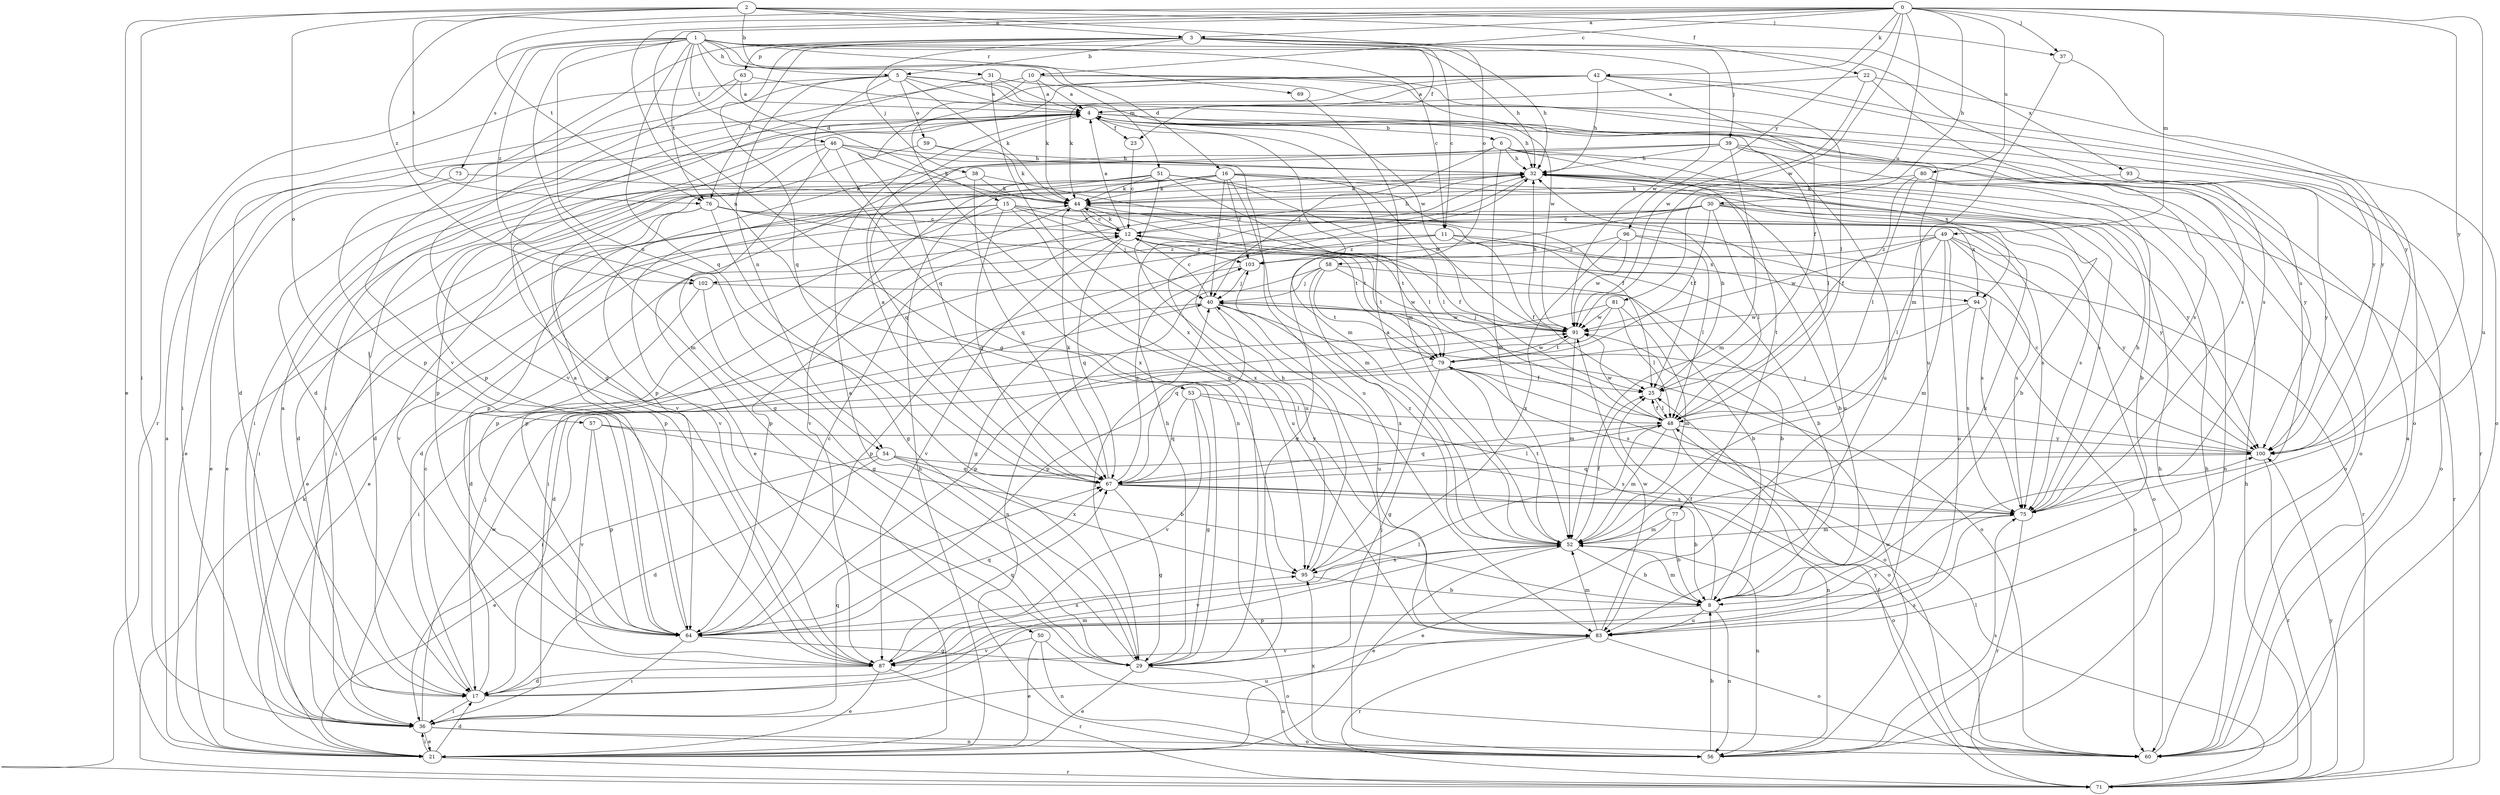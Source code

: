 strict digraph  {
0;
1;
2;
3;
4;
5;
6;
8;
10;
11;
12;
15;
16;
17;
21;
22;
23;
25;
29;
30;
31;
32;
36;
37;
38;
39;
40;
42;
44;
46;
48;
49;
50;
51;
52;
53;
54;
56;
57;
58;
59;
60;
63;
64;
67;
69;
71;
73;
75;
76;
77;
79;
80;
81;
83;
87;
91;
93;
94;
95;
96;
100;
102;
103;
0 -> 3  [label=a];
0 -> 10  [label=c];
0 -> 29  [label=g];
0 -> 30  [label=h];
0 -> 37  [label=j];
0 -> 42  [label=k];
0 -> 49  [label=m];
0 -> 53  [label=n];
0 -> 76  [label=t];
0 -> 80  [label=u];
0 -> 81  [label=u];
0 -> 83  [label=u];
0 -> 91  [label=w];
0 -> 96  [label=y];
0 -> 100  [label=y];
0 -> 102  [label=z];
1 -> 11  [label=c];
1 -> 15  [label=d];
1 -> 16  [label=d];
1 -> 31  [label=h];
1 -> 32  [label=h];
1 -> 46  [label=l];
1 -> 50  [label=m];
1 -> 51  [label=m];
1 -> 54  [label=n];
1 -> 67  [label=q];
1 -> 69  [label=r];
1 -> 71  [label=r];
1 -> 73  [label=s];
1 -> 75  [label=s];
1 -> 76  [label=t];
1 -> 102  [label=z];
2 -> 3  [label=a];
2 -> 5  [label=b];
2 -> 21  [label=e];
2 -> 22  [label=f];
2 -> 36  [label=i];
2 -> 37  [label=j];
2 -> 57  [label=o];
2 -> 58  [label=o];
2 -> 76  [label=t];
3 -> 5  [label=b];
3 -> 11  [label=c];
3 -> 23  [label=f];
3 -> 32  [label=h];
3 -> 38  [label=j];
3 -> 39  [label=j];
3 -> 63  [label=p];
3 -> 67  [label=q];
3 -> 76  [label=t];
3 -> 87  [label=v];
3 -> 91  [label=w];
3 -> 93  [label=x];
4 -> 6  [label=b];
4 -> 23  [label=f];
4 -> 32  [label=h];
4 -> 36  [label=i];
4 -> 52  [label=m];
4 -> 64  [label=p];
4 -> 71  [label=r];
4 -> 75  [label=s];
4 -> 83  [label=u];
5 -> 4  [label=a];
5 -> 17  [label=d];
5 -> 36  [label=i];
5 -> 44  [label=k];
5 -> 54  [label=n];
5 -> 56  [label=n];
5 -> 59  [label=o];
5 -> 60  [label=o];
5 -> 91  [label=w];
6 -> 32  [label=h];
6 -> 40  [label=j];
6 -> 52  [label=m];
6 -> 67  [label=q];
6 -> 77  [label=t];
6 -> 94  [label=x];
6 -> 100  [label=y];
8 -> 25  [label=f];
8 -> 44  [label=k];
8 -> 52  [label=m];
8 -> 56  [label=n];
8 -> 64  [label=p];
8 -> 83  [label=u];
10 -> 4  [label=a];
10 -> 17  [label=d];
10 -> 29  [label=g];
10 -> 44  [label=k];
10 -> 48  [label=l];
10 -> 91  [label=w];
11 -> 25  [label=f];
11 -> 29  [label=g];
11 -> 75  [label=s];
11 -> 94  [label=x];
11 -> 102  [label=z];
11 -> 103  [label=z];
12 -> 4  [label=a];
12 -> 8  [label=b];
12 -> 32  [label=h];
12 -> 44  [label=k];
12 -> 67  [label=q];
12 -> 79  [label=t];
12 -> 87  [label=v];
12 -> 103  [label=z];
15 -> 8  [label=b];
15 -> 12  [label=c];
15 -> 21  [label=e];
15 -> 64  [label=p];
15 -> 67  [label=q];
15 -> 79  [label=t];
15 -> 83  [label=u];
15 -> 87  [label=v];
15 -> 94  [label=x];
16 -> 8  [label=b];
16 -> 21  [label=e];
16 -> 36  [label=i];
16 -> 40  [label=j];
16 -> 44  [label=k];
16 -> 48  [label=l];
16 -> 52  [label=m];
16 -> 64  [label=p];
16 -> 100  [label=y];
16 -> 103  [label=z];
17 -> 4  [label=a];
17 -> 12  [label=c];
17 -> 36  [label=i];
17 -> 40  [label=j];
17 -> 52  [label=m];
17 -> 75  [label=s];
17 -> 100  [label=y];
21 -> 4  [label=a];
21 -> 17  [label=d];
21 -> 32  [label=h];
21 -> 36  [label=i];
21 -> 71  [label=r];
22 -> 4  [label=a];
22 -> 75  [label=s];
22 -> 91  [label=w];
22 -> 100  [label=y];
23 -> 12  [label=c];
25 -> 32  [label=h];
25 -> 48  [label=l];
29 -> 4  [label=a];
29 -> 21  [label=e];
29 -> 32  [label=h];
29 -> 40  [label=j];
29 -> 56  [label=n];
30 -> 12  [label=c];
30 -> 17  [label=d];
30 -> 29  [label=g];
30 -> 48  [label=l];
30 -> 64  [label=p];
30 -> 71  [label=r];
30 -> 75  [label=s];
30 -> 79  [label=t];
30 -> 100  [label=y];
31 -> 4  [label=a];
31 -> 29  [label=g];
31 -> 75  [label=s];
31 -> 95  [label=x];
32 -> 44  [label=k];
32 -> 75  [label=s];
32 -> 83  [label=u];
32 -> 87  [label=v];
32 -> 95  [label=x];
36 -> 21  [label=e];
36 -> 56  [label=n];
36 -> 60  [label=o];
36 -> 67  [label=q];
36 -> 83  [label=u];
36 -> 91  [label=w];
37 -> 52  [label=m];
37 -> 100  [label=y];
38 -> 17  [label=d];
38 -> 25  [label=f];
38 -> 44  [label=k];
38 -> 67  [label=q];
39 -> 8  [label=b];
39 -> 21  [label=e];
39 -> 32  [label=h];
39 -> 48  [label=l];
39 -> 52  [label=m];
39 -> 60  [label=o];
39 -> 64  [label=p];
40 -> 12  [label=c];
40 -> 36  [label=i];
40 -> 60  [label=o];
40 -> 67  [label=q];
40 -> 83  [label=u];
40 -> 91  [label=w];
42 -> 4  [label=a];
42 -> 25  [label=f];
42 -> 32  [label=h];
42 -> 36  [label=i];
42 -> 44  [label=k];
42 -> 60  [label=o];
42 -> 67  [label=q];
42 -> 100  [label=y];
44 -> 12  [label=c];
44 -> 25  [label=f];
44 -> 40  [label=j];
44 -> 64  [label=p];
44 -> 79  [label=t];
46 -> 21  [label=e];
46 -> 29  [label=g];
46 -> 32  [label=h];
46 -> 44  [label=k];
46 -> 64  [label=p];
46 -> 83  [label=u];
46 -> 95  [label=x];
48 -> 25  [label=f];
48 -> 52  [label=m];
48 -> 56  [label=n];
48 -> 67  [label=q];
48 -> 91  [label=w];
48 -> 100  [label=y];
49 -> 36  [label=i];
49 -> 48  [label=l];
49 -> 52  [label=m];
49 -> 60  [label=o];
49 -> 75  [label=s];
49 -> 83  [label=u];
49 -> 91  [label=w];
49 -> 100  [label=y];
49 -> 103  [label=z];
50 -> 21  [label=e];
50 -> 56  [label=n];
50 -> 60  [label=o];
50 -> 87  [label=v];
51 -> 17  [label=d];
51 -> 25  [label=f];
51 -> 36  [label=i];
51 -> 44  [label=k];
51 -> 48  [label=l];
51 -> 83  [label=u];
51 -> 87  [label=v];
51 -> 91  [label=w];
52 -> 4  [label=a];
52 -> 8  [label=b];
52 -> 21  [label=e];
52 -> 25  [label=f];
52 -> 56  [label=n];
52 -> 79  [label=t];
52 -> 87  [label=v];
52 -> 95  [label=x];
52 -> 103  [label=z];
53 -> 29  [label=g];
53 -> 48  [label=l];
53 -> 60  [label=o];
53 -> 67  [label=q];
53 -> 87  [label=v];
54 -> 17  [label=d];
54 -> 21  [label=e];
54 -> 67  [label=q];
54 -> 75  [label=s];
54 -> 95  [label=x];
56 -> 8  [label=b];
56 -> 32  [label=h];
56 -> 40  [label=j];
56 -> 75  [label=s];
56 -> 91  [label=w];
56 -> 95  [label=x];
57 -> 8  [label=b];
57 -> 64  [label=p];
57 -> 87  [label=v];
57 -> 100  [label=y];
58 -> 8  [label=b];
58 -> 40  [label=j];
58 -> 56  [label=n];
58 -> 79  [label=t];
58 -> 91  [label=w];
58 -> 95  [label=x];
59 -> 32  [label=h];
59 -> 44  [label=k];
59 -> 87  [label=v];
60 -> 4  [label=a];
60 -> 32  [label=h];
63 -> 4  [label=a];
63 -> 64  [label=p];
63 -> 83  [label=u];
63 -> 87  [label=v];
64 -> 4  [label=a];
64 -> 12  [label=c];
64 -> 29  [label=g];
64 -> 36  [label=i];
64 -> 67  [label=q];
64 -> 95  [label=x];
67 -> 4  [label=a];
67 -> 8  [label=b];
67 -> 29  [label=g];
67 -> 44  [label=k];
67 -> 48  [label=l];
67 -> 60  [label=o];
67 -> 75  [label=s];
67 -> 103  [label=z];
69 -> 52  [label=m];
71 -> 25  [label=f];
71 -> 32  [label=h];
71 -> 44  [label=k];
71 -> 48  [label=l];
71 -> 100  [label=y];
73 -> 21  [label=e];
73 -> 44  [label=k];
75 -> 32  [label=h];
75 -> 52  [label=m];
75 -> 71  [label=r];
76 -> 12  [label=c];
76 -> 21  [label=e];
76 -> 29  [label=g];
76 -> 64  [label=p];
76 -> 75  [label=s];
76 -> 79  [label=t];
77 -> 8  [label=b];
77 -> 21  [label=e];
77 -> 52  [label=m];
79 -> 25  [label=f];
79 -> 29  [label=g];
79 -> 36  [label=i];
79 -> 60  [label=o];
79 -> 75  [label=s];
79 -> 91  [label=w];
80 -> 25  [label=f];
80 -> 44  [label=k];
80 -> 48  [label=l];
80 -> 56  [label=n];
80 -> 60  [label=o];
81 -> 17  [label=d];
81 -> 48  [label=l];
81 -> 52  [label=m];
81 -> 64  [label=p];
81 -> 91  [label=w];
83 -> 52  [label=m];
83 -> 60  [label=o];
83 -> 71  [label=r];
83 -> 87  [label=v];
83 -> 91  [label=w];
87 -> 17  [label=d];
87 -> 21  [label=e];
87 -> 48  [label=l];
87 -> 67  [label=q];
87 -> 71  [label=r];
91 -> 32  [label=h];
91 -> 40  [label=j];
91 -> 52  [label=m];
91 -> 79  [label=t];
93 -> 44  [label=k];
93 -> 60  [label=o];
93 -> 100  [label=y];
94 -> 60  [label=o];
94 -> 64  [label=p];
94 -> 75  [label=s];
94 -> 91  [label=w];
95 -> 8  [label=b];
95 -> 32  [label=h];
96 -> 48  [label=l];
96 -> 71  [label=r];
96 -> 91  [label=w];
96 -> 95  [label=x];
96 -> 103  [label=z];
100 -> 12  [label=c];
100 -> 40  [label=j];
100 -> 67  [label=q];
100 -> 71  [label=r];
102 -> 8  [label=b];
102 -> 17  [label=d];
102 -> 29  [label=g];
103 -> 40  [label=j];
103 -> 64  [label=p];
}
